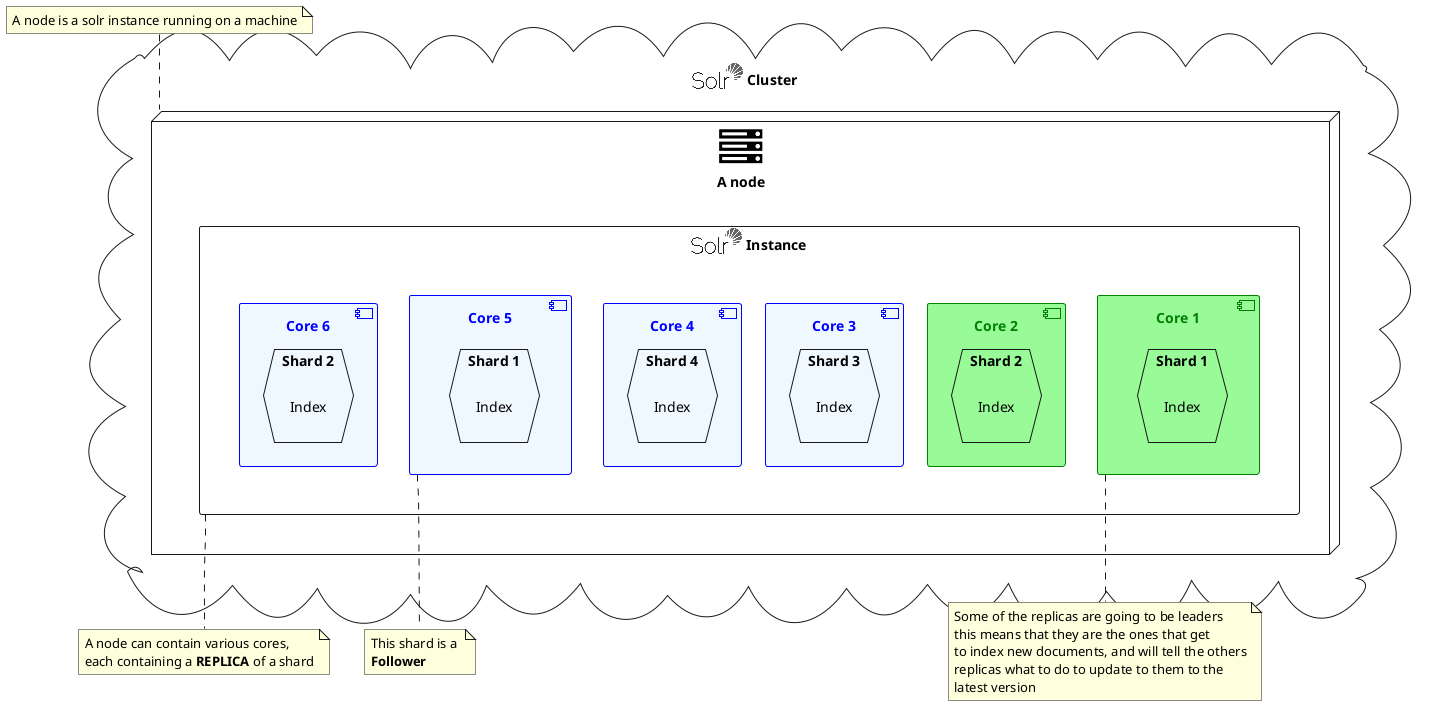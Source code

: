 @startuml solr-cloud-physical
!include <logos/solr>
!include <logos/lucene>
!include <tupadr3/font-awesome/server>
cloud "<$solr> Cluster" as cluster {
    node "<$server>\nA node" as node1 {
        rectangle "<$solr> Instance" as si1 {
            component "Core 1" as core1 #palegreen;line:green;text:green{
                hexagon "Shard 1" {
                    label "Index" as i1
                }
            }
            component "Core 2" as core2 #palegreen;line:green;text:green{
                hexagon "Shard 2"{
                    label "Index" as i6
                }

            }
            component "Core 3" as core3 #aliceblue;line:blue;text:blue{
                hexagon "Shard 3"{
                    label "Index" as i2
                }

            }
            component "Core 4" as core4 #aliceblue;line:blue;text:blue{
                hexagon "Shard 4"{
                    label "Index" as i3
                }

            }
            component "Core 5" as core5 #aliceblue;line:blue;text:blue{
                hexagon "Shard 1" as sha1{
                    label "Index" as i4
                }

            }
            component "Core 6" as core6 #aliceblue;line:blue;text:blue{
                hexagon "Shard 2" as sha23{
                    label "Index" as i5
                }

            }
        }
    }
    ''database "Collection two" as collection2
    ''database "Collection three" as collection3
}

note top of node1
    A node is a solr instance running on a machine
end note

note bottom of si1
    A node can contain various cores, 
    each containing a <b>REPLICA</b> of a shard
end note

note bottom of core1
    Some of the replicas are going to be leaders
    this means that they are the ones that get
    to index new documents, and will tell the others
    replicas what to do to update to them to the
    latest version
end note

note bottom of core5
    This shard is a 
    <b>Follower</b>
end note
@enduml